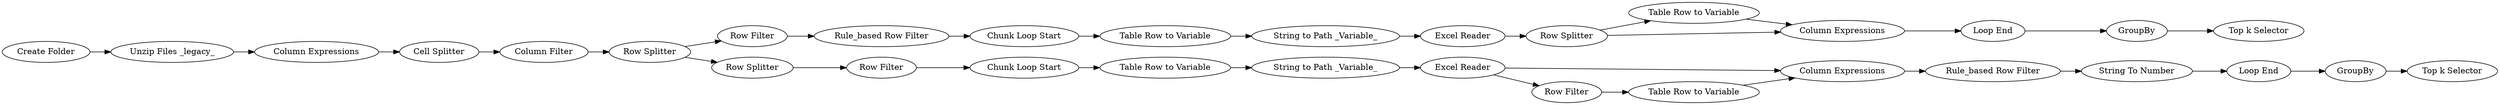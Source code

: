 digraph {
	"-2187430712259829595_6" [label="Table Row to Variable"]
	"-2187430712259829595_28" [label="Table Row to Variable"]
	"-2187430712259829595_12" [label="Cell Splitter"]
	"-2187430712259829595_33" [label="String To Number"]
	"-2187430712259829595_17" [label="Table Row to Variable"]
	"-2187430712259829595_15" [label="Row Filter"]
	"-2187430712259829595_31" [label=GroupBy]
	"-2187430712259829595_25" [label="String to Path _Variable_"]
	"-2187430712259829595_21" [label="Loop End"]
	"-2187430712259829595_8" [label="Create Folder"]
	"-2187430712259829595_30" [label="Row Splitter"]
	"-2187430712259829595_1" [label="Unzip Files _legacy_"]
	"-2187430712259829595_2" [label="Chunk Loop Start"]
	"-2187430712259829595_32" [label=GroupBy]
	"-2187430712259829595_35" [label="Top k Selector"]
	"-2187430712259829595_24" [label="Table Row to Variable"]
	"-2187430712259829595_23" [label="Excel Reader"]
	"-2187430712259829595_3" [label="Loop End"]
	"-2187430712259829595_20" [label="Chunk Loop Start"]
	"-2187430712259829595_13" [label="Column Filter"]
	"-2187430712259829595_27" [label="Column Expressions"]
	"-2187430712259829595_10" [label="Column Expressions"]
	"-2187430712259829595_34" [label="Top k Selector"]
	"-2187430712259829595_22" [label="Row Filter"]
	"-2187430712259829595_26" [label="Rule_based Row Filter"]
	"-2187430712259829595_14" [label="Row Splitter"]
	"-2187430712259829595_19" [label="Column Expressions"]
	"-2187430712259829595_18" [label="Row Filter"]
	"-2187430712259829595_9" [label="String to Path _Variable_"]
	"-2187430712259829595_16" [label="Rule_based Row Filter"]
	"-2187430712259829595_5" [label="Excel Reader"]
	"-2187430712259829595_11" [label="Row Splitter"]
	"-2187430712259829595_32" -> "-2187430712259829595_35"
	"-2187430712259829595_27" -> "-2187430712259829595_21"
	"-2187430712259829595_19" -> "-2187430712259829595_16"
	"-2187430712259829595_11" -> "-2187430712259829595_22"
	"-2187430712259829595_30" -> "-2187430712259829595_27"
	"-2187430712259829595_23" -> "-2187430712259829595_30"
	"-2187430712259829595_33" -> "-2187430712259829595_3"
	"-2187430712259829595_11" -> "-2187430712259829595_14"
	"-2187430712259829595_26" -> "-2187430712259829595_20"
	"-2187430712259829595_17" -> "-2187430712259829595_19"
	"-2187430712259829595_14" -> "-2187430712259829595_15"
	"-2187430712259829595_22" -> "-2187430712259829595_26"
	"-2187430712259829595_2" -> "-2187430712259829595_6"
	"-2187430712259829595_30" -> "-2187430712259829595_28"
	"-2187430712259829595_24" -> "-2187430712259829595_25"
	"-2187430712259829595_12" -> "-2187430712259829595_13"
	"-2187430712259829595_21" -> "-2187430712259829595_31"
	"-2187430712259829595_13" -> "-2187430712259829595_11"
	"-2187430712259829595_5" -> "-2187430712259829595_18"
	"-2187430712259829595_15" -> "-2187430712259829595_2"
	"-2187430712259829595_16" -> "-2187430712259829595_33"
	"-2187430712259829595_28" -> "-2187430712259829595_27"
	"-2187430712259829595_9" -> "-2187430712259829595_5"
	"-2187430712259829595_10" -> "-2187430712259829595_12"
	"-2187430712259829595_3" -> "-2187430712259829595_32"
	"-2187430712259829595_18" -> "-2187430712259829595_17"
	"-2187430712259829595_31" -> "-2187430712259829595_34"
	"-2187430712259829595_5" -> "-2187430712259829595_19"
	"-2187430712259829595_8" -> "-2187430712259829595_1"
	"-2187430712259829595_1" -> "-2187430712259829595_10"
	"-2187430712259829595_6" -> "-2187430712259829595_9"
	"-2187430712259829595_20" -> "-2187430712259829595_24"
	"-2187430712259829595_25" -> "-2187430712259829595_23"
	rankdir=LR
}
